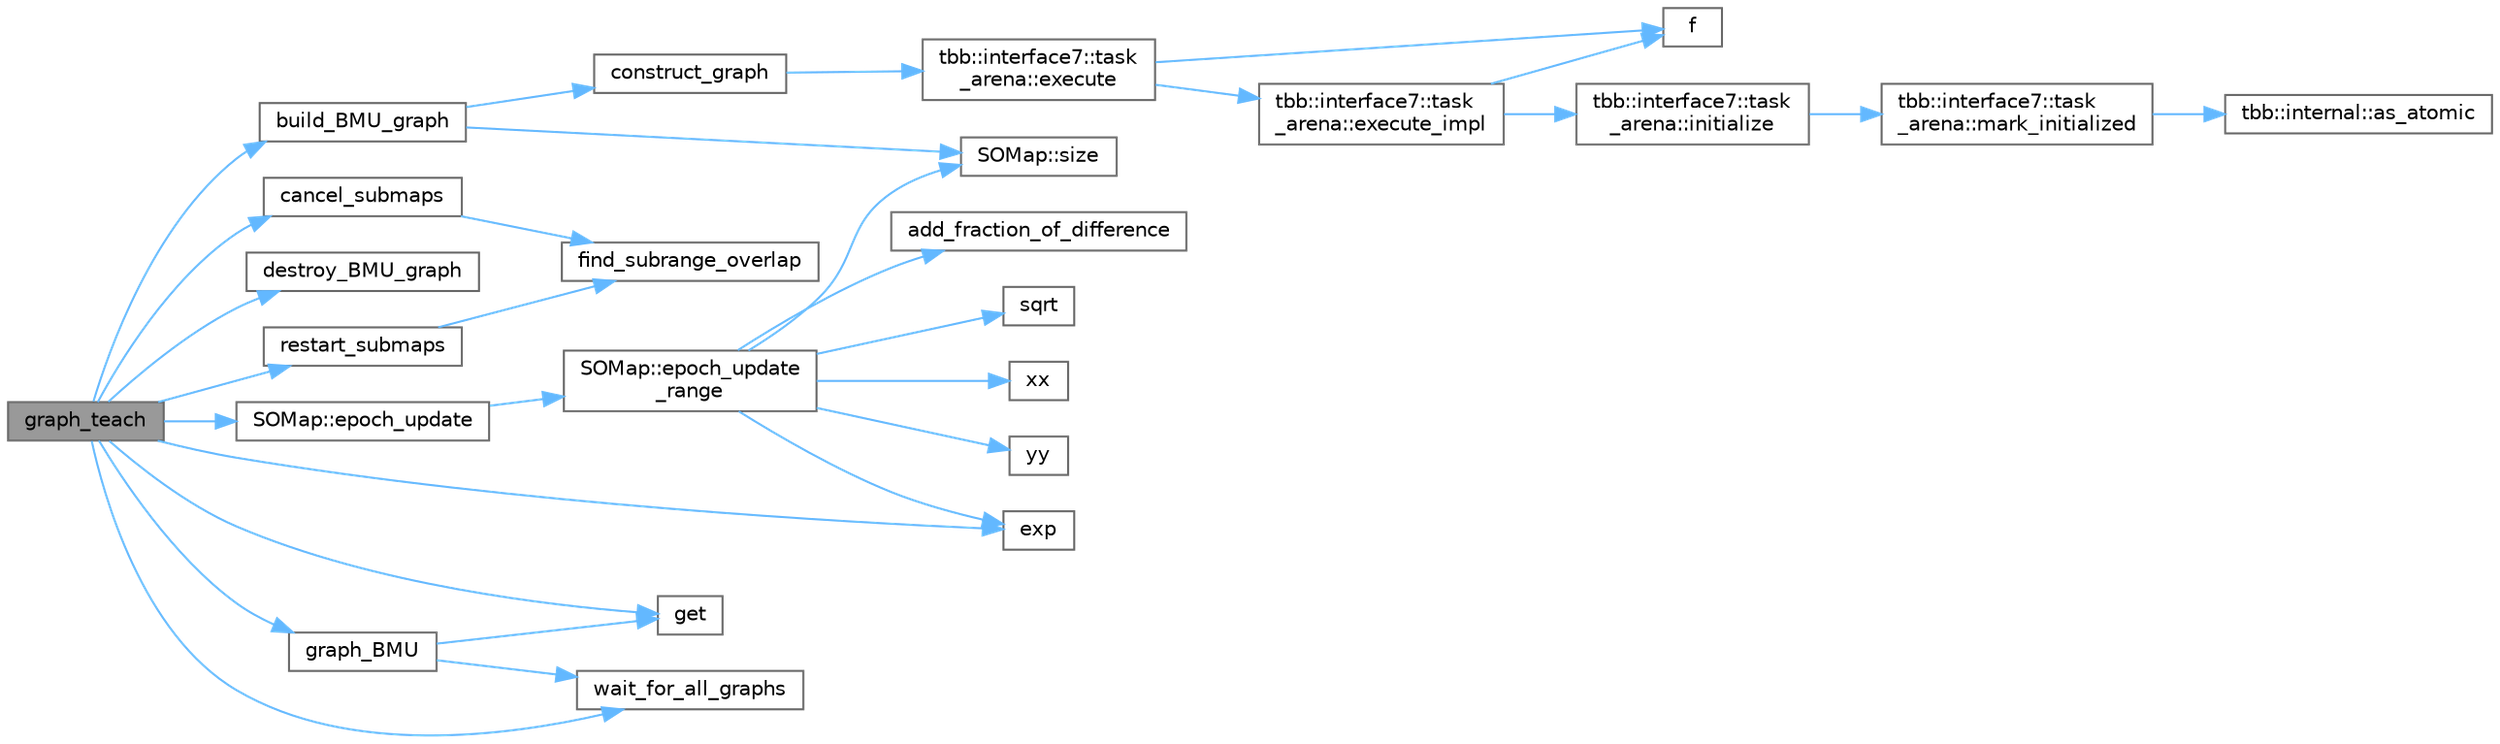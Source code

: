 digraph "graph_teach"
{
 // LATEX_PDF_SIZE
  bgcolor="transparent";
  edge [fontname=Helvetica,fontsize=10,labelfontname=Helvetica,labelfontsize=10];
  node [fontname=Helvetica,fontsize=10,shape=box,height=0.2,width=0.4];
  rankdir="LR";
  Node1 [id="Node000001",label="graph_teach",height=0.2,width=0.4,color="gray40", fillcolor="grey60", style="filled", fontcolor="black",tooltip=" "];
  Node1 -> Node2 [id="edge1_Node000001_Node000002",color="steelblue1",style="solid",tooltip=" "];
  Node2 [id="Node000002",label="build_BMU_graph",height=0.2,width=0.4,color="grey40", fillcolor="white", style="filled",URL="$som__graph_8cpp.html#a69b50cb51b68b22d70090cead9526691",tooltip=" "];
  Node2 -> Node3 [id="edge2_Node000002_Node000003",color="steelblue1",style="solid",tooltip=" "];
  Node3 [id="Node000003",label="construct_graph",height=0.2,width=0.4,color="grey40", fillcolor="white", style="filled",URL="$som__graph_8cpp.html#a9bf6995c70f13bc6d8ed02e27bd8839a",tooltip=" "];
  Node3 -> Node4 [id="edge3_Node000003_Node000004",color="steelblue1",style="solid",tooltip=" "];
  Node4 [id="Node000004",label="tbb::interface7::task\l_arena::execute",height=0.2,width=0.4,color="grey40", fillcolor="white", style="filled",URL="$classtbb_1_1interface7_1_1task__arena.html#a8919e432ca4ffb49ba09b4e19ddb58a9",tooltip=" "];
  Node4 -> Node5 [id="edge4_Node000004_Node000005",color="steelblue1",style="solid",tooltip=" "];
  Node5 [id="Node000005",label="tbb::interface7::task\l_arena::execute_impl",height=0.2,width=0.4,color="grey40", fillcolor="white", style="filled",URL="$classtbb_1_1interface7_1_1task__arena.html#ad00048bbd86a81e84c757c5143a8bfa9",tooltip=" "];
  Node5 -> Node6 [id="edge5_Node000005_Node000006",color="steelblue1",style="solid",tooltip=" "];
  Node6 [id="Node000006",label="f",height=0.2,width=0.4,color="grey40", fillcolor="white", style="filled",URL="$cxx11__tensor__map_8cpp.html#a7f507fea02198f6cb81c86640c7b1a4e",tooltip=" "];
  Node5 -> Node7 [id="edge6_Node000005_Node000007",color="steelblue1",style="solid",tooltip=" "];
  Node7 [id="Node000007",label="tbb::interface7::task\l_arena::initialize",height=0.2,width=0.4,color="grey40", fillcolor="white", style="filled",URL="$classtbb_1_1interface7_1_1task__arena.html#a955131a79f8dc5a0a5c9ffa66a7e7140",tooltip="Forces allocation of the resources for the task_arena as specified in constructor arguments"];
  Node7 -> Node8 [id="edge7_Node000007_Node000008",color="steelblue1",style="solid",tooltip=" "];
  Node8 [id="Node000008",label="tbb::interface7::task\l_arena::mark_initialized",height=0.2,width=0.4,color="grey40", fillcolor="white", style="filled",URL="$classtbb_1_1interface7_1_1task__arena.html#afc89f84634e0e7ccbe70af7b75b7ac8e",tooltip=" "];
  Node8 -> Node9 [id="edge8_Node000008_Node000009",color="steelblue1",style="solid",tooltip=" "];
  Node9 [id="Node000009",label="tbb::internal::as_atomic",height=0.2,width=0.4,color="grey40", fillcolor="white", style="filled",URL="$namespacetbb_1_1internal.html#a958f482f9d5f3476ca70610af5336040",tooltip=" "];
  Node4 -> Node6 [id="edge9_Node000004_Node000006",color="steelblue1",style="solid",tooltip=" "];
  Node2 -> Node10 [id="edge10_Node000002_Node000010",color="steelblue1",style="solid",tooltip=" "];
  Node10 [id="Node000010",label="SOMap::size",height=0.2,width=0.4,color="grey40", fillcolor="white", style="filled",URL="$class_s_o_map.html#af77942b9164afaca599c67dcf9b0084f",tooltip=" "];
  Node1 -> Node11 [id="edge11_Node000001_Node000011",color="steelblue1",style="solid",tooltip=" "];
  Node11 [id="Node000011",label="cancel_submaps",height=0.2,width=0.4,color="grey40", fillcolor="white", style="filled",URL="$som__graph_8cpp.html#a2d37cb2553682a378c0796186cd9b505",tooltip=" "];
  Node11 -> Node12 [id="edge12_Node000011_Node000012",color="steelblue1",style="solid",tooltip=" "];
  Node12 [id="Node000012",label="find_subrange_overlap",height=0.2,width=0.4,color="grey40", fillcolor="white", style="filled",URL="$som__graph_8cpp.html#a842e1d2a64e9b3b014fc4993da3a769d",tooltip=" "];
  Node1 -> Node13 [id="edge13_Node000001_Node000013",color="steelblue1",style="solid",tooltip=" "];
  Node13 [id="Node000013",label="destroy_BMU_graph",height=0.2,width=0.4,color="grey40", fillcolor="white", style="filled",URL="$som__graph_8cpp.html#a07e79bb54f885c01c8419c4c99d8e5f9",tooltip=" "];
  Node1 -> Node14 [id="edge14_Node000001_Node000014",color="steelblue1",style="solid",tooltip=" "];
  Node14 [id="Node000014",label="SOMap::epoch_update",height=0.2,width=0.4,color="grey40", fillcolor="white", style="filled",URL="$class_s_o_map.html#a8a7acff305596d58524faa4404424bb2",tooltip=" "];
  Node14 -> Node15 [id="edge15_Node000014_Node000015",color="steelblue1",style="solid",tooltip=" "];
  Node15 [id="Node000015",label="SOMap::epoch_update\l_range",height=0.2,width=0.4,color="grey40", fillcolor="white", style="filled",URL="$class_s_o_map.html#a50511f1717cbe5cfba57e714aaf424eb",tooltip=" "];
  Node15 -> Node16 [id="edge16_Node000015_Node000016",color="steelblue1",style="solid",tooltip=" "];
  Node16 [id="Node000016",label="add_fraction_of_difference",height=0.2,width=0.4,color="grey40", fillcolor="white", style="filled",URL="$som_8h.html#aa04b373a7924be76bf9d0428f051b9a4",tooltip=" "];
  Node15 -> Node17 [id="edge17_Node000015_Node000017",color="steelblue1",style="solid",tooltip=" "];
  Node17 [id="Node000017",label="exp",height=0.2,width=0.4,color="grey40", fillcolor="white", style="filled",URL="$_array_cwise_unary_ops_8h.html#a2500b5d4f377a445cb98d3f1facfa1cf",tooltip=" "];
  Node15 -> Node10 [id="edge18_Node000015_Node000010",color="steelblue1",style="solid",tooltip=" "];
  Node15 -> Node18 [id="edge19_Node000015_Node000018",color="steelblue1",style="solid",tooltip=" "];
  Node18 [id="Node000018",label="sqrt",height=0.2,width=0.4,color="grey40", fillcolor="white", style="filled",URL="$_array_cwise_unary_ops_8h.html#a656b9217a2fcb6de59dc8d1eb3079cc7",tooltip=" "];
  Node15 -> Node19 [id="edge20_Node000015_Node000019",color="steelblue1",style="solid",tooltip=" "];
  Node19 [id="Node000019",label="xx",height=0.2,width=0.4,color="grey40", fillcolor="white", style="filled",URL="$core_2swizzle__2_8inl_8h.html#aae49af6726dec52213c1b49977caf958",tooltip=" "];
  Node15 -> Node20 [id="edge21_Node000015_Node000020",color="steelblue1",style="solid",tooltip=" "];
  Node20 [id="Node000020",label="yy",height=0.2,width=0.4,color="grey40", fillcolor="white", style="filled",URL="$core_2swizzle__2_8inl_8h.html#ad4d826276d84a23b3d6c937b46040636",tooltip=" "];
  Node1 -> Node17 [id="edge22_Node000001_Node000017",color="steelblue1",style="solid",tooltip=" "];
  Node1 -> Node21 [id="edge23_Node000001_Node000021",color="steelblue1",style="solid",tooltip=" "];
  Node21 [id="Node000021",label="get",height=0.2,width=0.4,color="grey40", fillcolor="white", style="filled",URL="$stdlist__overload_8cpp.html#a120a90058439faee14791b33f94c0693",tooltip=" "];
  Node1 -> Node22 [id="edge24_Node000001_Node000022",color="steelblue1",style="solid",tooltip=" "];
  Node22 [id="Node000022",label="graph_BMU",height=0.2,width=0.4,color="grey40", fillcolor="white", style="filled",URL="$som__graph_8cpp.html#af13b06d6aed76fcc4b8502e3e84a6dcd",tooltip=" "];
  Node22 -> Node21 [id="edge25_Node000022_Node000021",color="steelblue1",style="solid",tooltip=" "];
  Node22 -> Node23 [id="edge26_Node000022_Node000023",color="steelblue1",style="solid",tooltip=" "];
  Node23 [id="Node000023",label="wait_for_all_graphs",height=0.2,width=0.4,color="grey40", fillcolor="white", style="filled",URL="$som__graph_8cpp.html#a5fbb22abffc00845a74ad89b7eb0e94b",tooltip=" "];
  Node1 -> Node24 [id="edge27_Node000001_Node000024",color="steelblue1",style="solid",tooltip=" "];
  Node24 [id="Node000024",label="restart_submaps",height=0.2,width=0.4,color="grey40", fillcolor="white", style="filled",URL="$som__graph_8cpp.html#a2ec5416ecbe67756ad26d860f8e61fbe",tooltip=" "];
  Node24 -> Node12 [id="edge28_Node000024_Node000012",color="steelblue1",style="solid",tooltip=" "];
  Node1 -> Node23 [id="edge29_Node000001_Node000023",color="steelblue1",style="solid",tooltip=" "];
}
